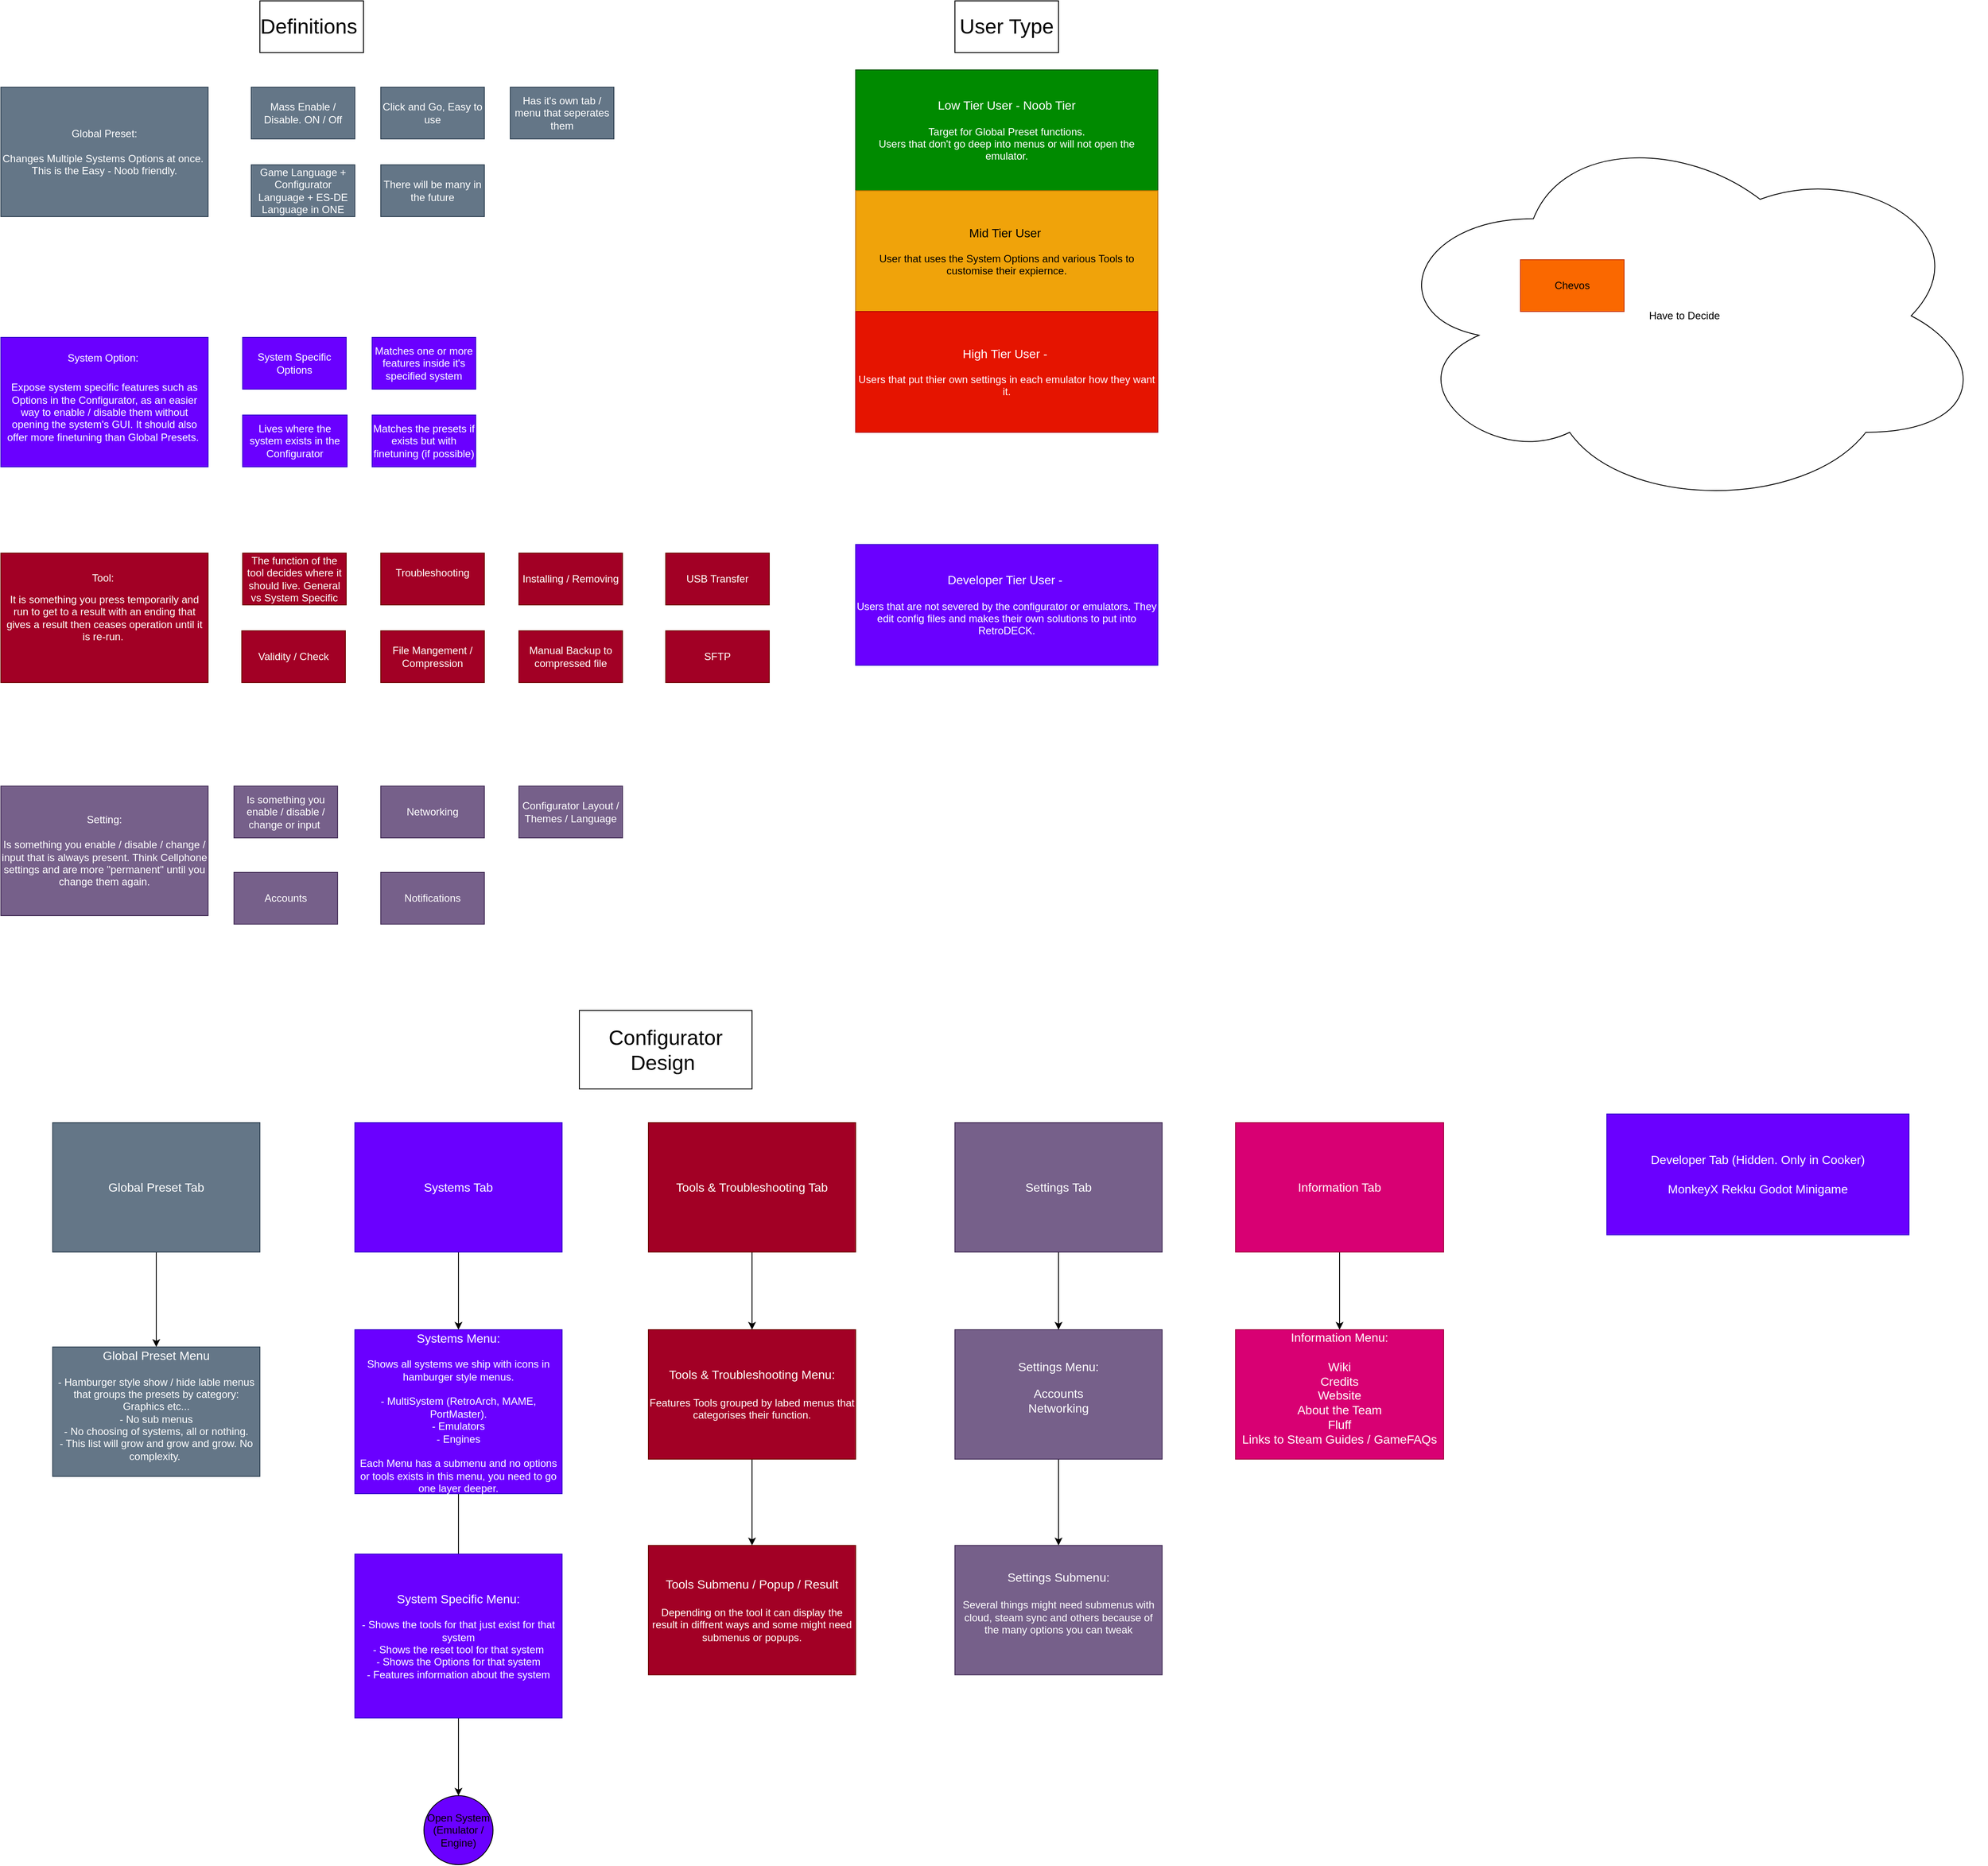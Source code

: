 <mxfile version="24.6.4" type="device">
  <diagram name="Sida-1" id="gSIfw9zQXfcrWEp0lnWM">
    <mxGraphModel dx="1917" dy="934" grid="1" gridSize="10" guides="1" tooltips="1" connect="1" arrows="1" fold="1" page="1" pageScale="1" pageWidth="827" pageHeight="1169" math="0" shadow="0">
      <root>
        <mxCell id="0" />
        <mxCell id="1" parent="0" />
        <mxCell id="ixKQAmCTFT261k8UKEWo-1" value="&lt;div tabindex=&quot;0&quot; style=&quot;overflow: hidden; visibility: visible; direction: ltr;&quot; spellcheck=&quot;false&quot; class=&quot;WACEditing EditMode EditingSurfaceBody FireFox WACViewPanel_DisableLegacyKeyCodeAndCharCode usehover&quot; id=&quot;WACViewPanel_ClipboardElement&quot;&gt;&lt;div style=&quot;direction: ltr;&quot; class=&quot;OutlineElement Ltr SCXW191781584 BCX2&quot;&gt;&lt;p style=&quot;vertical-align: baseline; background-color: transparent; color: windowtext; margin: 0px 0px 10.667px; padding-left: 0px; padding-right: 0px;&quot; lang=&quot;EN-US&quot; class=&quot;Paragraph SCXW191781584 BCX2&quot;&gt;&lt;span class=&quot;TextRun SCXW191781584 BCX2&quot; lang=&quot;EN-US&quot; data-contrast=&quot;none&quot; style=&quot;color: rgb(255, 255, 255); font-size: 9pt; font-variant-numeric: normal; font-variant-east-asian: normal; font-variant-alternates: normal; font-variant-position: normal; line-height: 14.029px; font-family: Helvetica, Helvetica_EmbeddedFont, Helvetica_MSFontService, sans-serif;&quot;&gt;&lt;span class=&quot;NormalTextRun SCXW191781584 BCX2&quot;&gt;Tool:&lt;/span&gt;&lt;/span&gt;&lt;span data-ccp-props=&quot;{&amp;quot;201341983&amp;quot;:0,&amp;quot;335551550&amp;quot;:2,&amp;quot;335551620&amp;quot;:2,&amp;quot;335559739&amp;quot;:160,&amp;quot;335559740&amp;quot;:259}&quot; style=&quot;font-size: 9pt; line-height: 14.029px; font-family: &amp;quot;Helvetica&amp;quot;, &amp;quot;Helvetica_EmbeddedFont&amp;quot;, &amp;quot;Helvetica_MSFontService&amp;quot;, sans-serif; color: rgb(255, 255, 255);&quot; class=&quot;EOP SCXW191781584 BCX2&quot;&gt;&amp;nbsp;&lt;/span&gt;&lt;/p&gt;&lt;/div&gt;&lt;div style=&quot;direction: ltr;&quot; class=&quot;OutlineElement Ltr SCXW191781584 BCX2&quot;&gt;&lt;p style=&quot;vertical-align: baseline; color: rgb(245, 245, 245); margin: 0px; padding-left: 0px; padding-right: 0px;&quot; lang=&quot;EN-US&quot; class=&quot;Paragraph SCXW191781584 BCX2&quot;&gt;&lt;span class=&quot;TextRun SCXW191781584 BCX2&quot; lang=&quot;EN-US&quot; data-contrast=&quot;none&quot; style=&quot;color: rgb(255, 255, 255); font-size: 9pt; font-variant-numeric: normal; font-variant-east-asian: normal; font-variant-alternates: normal; font-variant-position: normal; line-height: 14.029px; font-family: Helvetica, Helvetica_EmbeddedFont, Helvetica_MSFontService, sans-serif;&quot;&gt;&lt;span class=&quot;NormalTextRun SCXW191781584 BCX2&quot;&gt;It is something you press temporarily and run to get to a result with an ending that gives &lt;/span&gt;&lt;span class=&quot;NormalTextRun Highlight SCXW191781584 BCX2&quot;&gt;a&lt;/span&gt;&lt;span class=&quot;NormalTextRun SCXW191781584 BCX2&quot;&gt; result then ceases operation until it is re-run.&lt;/span&gt;&lt;/span&gt;&lt;span data-ccp-props=&quot;{&amp;quot;134233117&amp;quot;:false,&amp;quot;134233118&amp;quot;:false,&amp;quot;201341983&amp;quot;:0,&amp;quot;335551550&amp;quot;:2,&amp;quot;335551620&amp;quot;:2,&amp;quot;335557856&amp;quot;:1973531,&amp;quot;335559738&amp;quot;:0,&amp;quot;335559739&amp;quot;:0,&amp;quot;335559740&amp;quot;:259}&quot; style=&quot;font-size: 9pt; line-height: 14.029px; font-family: &amp;quot;Helvetica&amp;quot;, &amp;quot;Helvetica_EmbeddedFont&amp;quot;, &amp;quot;Helvetica_MSFontService&amp;quot;, sans-serif; color: rgb(255, 255, 255);&quot; class=&quot;EOP SCXW191781584 BCX2&quot;&gt;&amp;nbsp;&lt;/span&gt;&lt;/p&gt;&lt;/div&gt;&lt;div style=&quot;direction: ltr;&quot; class=&quot;OutlineElement Ltr SCXW191781584 BCX2&quot;&gt;&lt;p style=&quot;vertical-align: baseline; background-color: transparent; color: windowtext; text-align: left; margin: 0px 0px 10.667px; padding-left: 0px; padding-right: 0px;&quot; lang=&quot;EN-US&quot; class=&quot;Paragraph SCXW191781584 BCX2&quot;&gt;&lt;span class=&quot;TextRun SCXW191781584 BCX2&quot; lang=&quot;EN-US&quot; data-contrast=&quot;none&quot; style=&quot;color: rgb(255, 255, 255); font-size: 9pt; font-variant-numeric: normal; font-variant-east-asian: normal; font-variant-alternates: normal; font-variant-position: normal; line-height: 14.029px; font-family: Helvetica, Helvetica_EmbeddedFont, Helvetica_MSFontService, sans-serif;&quot;&gt;&lt;span class=&quot;NormalTextRun SCXW191781584 BCX2&quot;&gt;&lt;/span&gt;&lt;/span&gt;&lt;span data-ccp-props=&quot;{&amp;quot;201341983&amp;quot;:0,&amp;quot;335559739&amp;quot;:160,&amp;quot;335559740&amp;quot;:259}&quot; style=&quot;font-size: 9pt; line-height: 14.029px; font-family: &amp;quot;Helvetica&amp;quot;, &amp;quot;Helvetica_EmbeddedFont&amp;quot;, &amp;quot;Helvetica_MSFontService&amp;quot;, sans-serif; color: rgb(255, 255, 255);&quot; class=&quot;EOP SCXW191781584 BCX2&quot;&gt;&amp;nbsp;&lt;/span&gt;&lt;/p&gt;&lt;/div&gt;&lt;/div&gt;" style="rounded=0;whiteSpace=wrap;html=1;fillColor=#a20025;fontColor=#ffffff;strokeColor=#6F0000;" parent="1" vertex="1">
          <mxGeometry x="40" y="650" width="240" height="150" as="geometry" />
        </mxCell>
        <mxCell id="ixKQAmCTFT261k8UKEWo-2" value="Global Preset:&lt;div&gt;&lt;br&gt;&lt;div&gt;Changes Multiple Systems Options at once.&amp;nbsp;&lt;br&gt;This is the Easy - Noob friendly.&lt;/div&gt;&lt;/div&gt;" style="rounded=0;whiteSpace=wrap;html=1;fillColor=#647687;fontColor=#ffffff;strokeColor=#314354;" parent="1" vertex="1">
          <mxGeometry x="40" y="110" width="240" height="150" as="geometry" />
        </mxCell>
        <mxCell id="ixKQAmCTFT261k8UKEWo-3" value="Setting:&lt;div&gt;&lt;br&gt;&lt;div&gt;&lt;div&gt;Is something you enable / disable / change / input that is always present. Think Cellphone settings and are more &quot;permanent&quot; until you change them again.&lt;br&gt;&lt;/div&gt;&lt;/div&gt;&lt;/div&gt;" style="rounded=0;whiteSpace=wrap;html=1;fillColor=#76608a;strokeColor=#432D57;fontColor=#ffffff;" parent="1" vertex="1">
          <mxGeometry x="40" y="920" width="240" height="150" as="geometry" />
        </mxCell>
        <mxCell id="ixKQAmCTFT261k8UKEWo-4" value="&lt;div&gt;&lt;div&gt;&lt;div tabindex=&quot;0&quot; style=&quot;overflow: hidden; visibility: visible; direction: ltr;&quot; spellcheck=&quot;false&quot; class=&quot;WACEditing EditMode EditingSurfaceBody FireFox WACViewPanel_DisableLegacyKeyCodeAndCharCode usehover&quot; id=&quot;WACViewPanel_ClipboardElement&quot;&gt;&lt;div style=&quot;direction: ltr;&quot; class=&quot;OutlineElement Ltr SCXW10924750 BCX2&quot;&gt;&lt;p style=&quot;vertical-align: baseline; color: rgb(245, 245, 245); margin: 0px; padding-left: 0px; padding-right: 0px;&quot; lang=&quot;EN-US&quot; class=&quot;Paragraph SCXW10924750 BCX2&quot;&gt;&lt;span class=&quot;TextRun SCXW10924750 BCX2&quot; lang=&quot;EN-US&quot; data-contrast=&quot;none&quot; style=&quot;color: rgb(255, 255, 255); font-size: 9pt; font-variant-numeric: normal; font-variant-east-asian: normal; font-variant-alternates: normal; font-variant-position: normal; line-height: 14.029px; font-family: Helvetica, Helvetica_EmbeddedFont, Helvetica_MSFontService, sans-serif;&quot;&gt;&lt;span style=&quot;&quot; class=&quot;NormalTextRun SCXW10924750 BCX2&quot;&gt;System Option:&lt;/span&gt;&lt;/span&gt;&lt;span data-ccp-props=&quot;{&amp;quot;134233117&amp;quot;:false,&amp;quot;134233118&amp;quot;:false,&amp;quot;201341983&amp;quot;:0,&amp;quot;335551550&amp;quot;:0,&amp;quot;335551620&amp;quot;:0,&amp;quot;335557856&amp;quot;:1973531,&amp;quot;335559738&amp;quot;:0,&amp;quot;335559739&amp;quot;:0,&amp;quot;335559740&amp;quot;:259}&quot; style=&quot;font-size: 9pt; line-height: 14.029px; font-family: Helvetica, Helvetica_EmbeddedFont, Helvetica_MSFontService, sans-serif; color: rgb(255, 255, 255);&quot; class=&quot;EOP SCXW10924750 BCX2&quot;&gt;&amp;nbsp;&lt;/span&gt;&lt;/p&gt;&lt;/div&gt;&lt;div style=&quot;direction: ltr;&quot; class=&quot;OutlineElement Ltr SCXW10924750 BCX2&quot;&gt;&lt;p style=&quot;vertical-align: baseline; color: rgb(245, 245, 245); margin: 0px; padding-left: 0px; padding-right: 0px;&quot; lang=&quot;EN-US&quot; class=&quot;Paragraph SCXW10924750 BCX2&quot;&gt;&lt;span class=&quot;TextRun SCXW10924750 BCX2&quot; lang=&quot;EN-US&quot; style=&quot;font-size: 11pt; line-height: 19.425px; font-family: Calibri, &amp;quot;Calibri_EmbeddedFont&amp;quot;, &amp;quot;Calibri_MSFontService&amp;quot;, sans-serif;&quot; data-contrast=&quot;auto&quot;&gt;&lt;span class=&quot;NormalTextRun SCXW10924750 BCX2&quot;&gt;&lt;/span&gt;&lt;/span&gt;&lt;span data-ccp-props=&quot;{&amp;quot;134233117&amp;quot;:false,&amp;quot;134233118&amp;quot;:false,&amp;quot;201341983&amp;quot;:0,&amp;quot;335551550&amp;quot;:0,&amp;quot;335551620&amp;quot;:0,&amp;quot;335557856&amp;quot;:1973531,&amp;quot;335559738&amp;quot;:0,&amp;quot;335559739&amp;quot;:0,&amp;quot;335559740&amp;quot;:259}&quot; style=&quot;font-size: 11pt; line-height: 19.425px; font-family: Calibri, &amp;quot;Calibri_EmbeddedFont&amp;quot;, &amp;quot;Calibri_MSFontService&amp;quot;, sans-serif;&quot; class=&quot;EOP SCXW10924750 BCX2&quot;&gt;&amp;nbsp;&lt;/span&gt;&lt;/p&gt;&lt;/div&gt;&lt;div style=&quot;direction: ltr;&quot; class=&quot;OutlineElement Ltr SCXW10924750 BCX2&quot;&gt;&lt;p style=&quot;vertical-align: baseline; background-color: transparent; color: windowtext; margin: 0px 0px 10.667px; padding-left: 0px; padding-right: 0px;&quot; lang=&quot;EN-US&quot; class=&quot;Paragraph SCXW10924750 BCX2&quot;&gt;&lt;span class=&quot;TextRun SCXW10924750 BCX2&quot; lang=&quot;EN-US&quot; data-contrast=&quot;none&quot; style=&quot;color: rgb(255, 255, 255); font-size: 9pt; font-variant-numeric: normal; font-variant-east-asian: normal; font-variant-alternates: normal; font-variant-position: normal; line-height: 14.029px; font-family: Helvetica, Helvetica_EmbeddedFont, Helvetica_MSFontService, sans-serif;&quot;&gt;&lt;span class=&quot;NormalTextRun SCXW10924750 BCX2&quot;&gt;Expose system specific features such as Options in the Configurator, as&amp;nbsp;an&amp;nbsp;easier way to enable / disable them without opening the system&#39;s GUI. &lt;/span&gt;&lt;span class=&quot;NormalTextRun SCXW10924750 BCX2&quot;&gt;It should&lt;/span&gt;&lt;span class=&quot;NormalTextRun SCXW10924750 BCX2&quot;&gt; also offer more finetuning than Global Presets.&lt;/span&gt;&lt;/span&gt;&lt;span data-ccp-props=&quot;{&amp;quot;201341983&amp;quot;:0,&amp;quot;335559739&amp;quot;:160,&amp;quot;335559740&amp;quot;:259}&quot; style=&quot;font-size: 9pt; line-height: 14.029px; font-family: Helvetica, Helvetica_EmbeddedFont, Helvetica_MSFontService, sans-serif; color: rgb(255, 255, 255);&quot; class=&quot;EOP SCXW10924750 BCX2&quot;&gt;&amp;nbsp;&lt;/span&gt;&lt;/p&gt;&lt;/div&gt;&lt;/div&gt;&lt;/div&gt;&lt;/div&gt;" style="rounded=0;whiteSpace=wrap;html=1;fillColor=#6a00ff;fontColor=#ffffff;strokeColor=#3700CC;align=center;" parent="1" vertex="1">
          <mxGeometry x="40" y="400" width="240" height="150" as="geometry" />
        </mxCell>
        <mxCell id="ixKQAmCTFT261k8UKEWo-8" value="Mass Enable / Disable. ON / Off" style="rounded=0;whiteSpace=wrap;html=1;fillColor=#647687;fontColor=#ffffff;strokeColor=#314354;" parent="1" vertex="1">
          <mxGeometry x="330" y="110" width="120" height="60" as="geometry" />
        </mxCell>
        <mxCell id="ixKQAmCTFT261k8UKEWo-9" value="Click and Go, Easy to use" style="rounded=0;whiteSpace=wrap;html=1;fillColor=#647687;fontColor=#ffffff;strokeColor=#314354;" parent="1" vertex="1">
          <mxGeometry x="480" y="110" width="120" height="60" as="geometry" />
        </mxCell>
        <mxCell id="ixKQAmCTFT261k8UKEWo-13" value="Troubleshooting&lt;div&gt;&lt;br&gt;&lt;/div&gt;" style="rounded=0;whiteSpace=wrap;html=1;fillColor=#a20025;fontColor=#ffffff;strokeColor=#6F0000;" parent="1" vertex="1">
          <mxGeometry x="480" y="650" width="120" height="60" as="geometry" />
        </mxCell>
        <mxCell id="ixKQAmCTFT261k8UKEWo-14" value="&lt;div&gt;Installing / Removing&lt;/div&gt;" style="rounded=0;whiteSpace=wrap;html=1;fillColor=#a20025;fontColor=#ffffff;strokeColor=#6F0000;" parent="1" vertex="1">
          <mxGeometry x="640" y="650" width="120" height="60" as="geometry" />
        </mxCell>
        <mxCell id="ixKQAmCTFT261k8UKEWo-15" value="&lt;div&gt;Validity / Check&lt;/div&gt;" style="rounded=0;whiteSpace=wrap;html=1;fillColor=#a20025;fontColor=#ffffff;strokeColor=#6F0000;" parent="1" vertex="1">
          <mxGeometry x="319" y="740" width="120" height="60" as="geometry" />
        </mxCell>
        <mxCell id="ixKQAmCTFT261k8UKEWo-16" value="&lt;div&gt;Configurator Layout / Themes / Language&lt;/div&gt;" style="rounded=0;whiteSpace=wrap;html=1;fillColor=#76608a;strokeColor=#432D57;fontColor=#ffffff;" parent="1" vertex="1">
          <mxGeometry x="640" y="920" width="120" height="60" as="geometry" />
        </mxCell>
        <mxCell id="ixKQAmCTFT261k8UKEWo-17" value="&lt;div&gt;Accounts&lt;/div&gt;" style="rounded=0;whiteSpace=wrap;html=1;fillColor=#76608a;strokeColor=#432D57;fontColor=#ffffff;" parent="1" vertex="1">
          <mxGeometry x="310" y="1020" width="120" height="60" as="geometry" />
        </mxCell>
        <mxCell id="ixKQAmCTFT261k8UKEWo-18" value="&lt;div&gt;Networking&lt;/div&gt;" style="rounded=0;whiteSpace=wrap;html=1;fillColor=#76608a;strokeColor=#432D57;fontColor=#ffffff;" parent="1" vertex="1">
          <mxGeometry x="480" y="920" width="120" height="60" as="geometry" />
        </mxCell>
        <mxCell id="ixKQAmCTFT261k8UKEWo-19" value="Has it&#39;s own tab / menu that seperates them" style="rounded=0;whiteSpace=wrap;html=1;fillColor=#647687;fontColor=#ffffff;strokeColor=#314354;" parent="1" vertex="1">
          <mxGeometry x="630" y="110" width="120" height="60" as="geometry" />
        </mxCell>
        <mxCell id="ixKQAmCTFT261k8UKEWo-20" value="The function of the tool decides where it should live. General vs System Specific" style="rounded=0;whiteSpace=wrap;html=1;fillColor=#a20025;fontColor=#ffffff;strokeColor=#6F0000;" parent="1" vertex="1">
          <mxGeometry x="320" y="650" width="120" height="60" as="geometry" />
        </mxCell>
        <mxCell id="ixKQAmCTFT261k8UKEWo-21" value="Matches the presets if exists but with finetuning (if possible)" style="rounded=0;whiteSpace=wrap;html=1;fillColor=#6a00ff;fontColor=#ffffff;strokeColor=#3700CC;" parent="1" vertex="1">
          <mxGeometry x="470" y="490" width="120" height="60" as="geometry" />
        </mxCell>
        <mxCell id="ixKQAmCTFT261k8UKEWo-22" value="Lives where the system exists in the Configurator" style="rounded=0;whiteSpace=wrap;html=1;fillColor=#6a00ff;fontColor=#ffffff;strokeColor=#3700CC;" parent="1" vertex="1">
          <mxGeometry x="320" y="490" width="121" height="60" as="geometry" />
        </mxCell>
        <mxCell id="ixKQAmCTFT261k8UKEWo-23" value="System Specific Options" style="rounded=0;whiteSpace=wrap;html=1;fillColor=#6a00ff;fontColor=#ffffff;strokeColor=#3700CC;" parent="1" vertex="1">
          <mxGeometry x="320" y="400" width="120" height="60" as="geometry" />
        </mxCell>
        <mxCell id="ixKQAmCTFT261k8UKEWo-24" value="&lt;div&gt;File Mangement / Compression&lt;/div&gt;" style="rounded=0;whiteSpace=wrap;html=1;fillColor=#a20025;fontColor=#ffffff;strokeColor=#6F0000;" parent="1" vertex="1">
          <mxGeometry x="480" y="740" width="120" height="60" as="geometry" />
        </mxCell>
        <mxCell id="ixKQAmCTFT261k8UKEWo-25" value="Notifications" style="rounded=0;whiteSpace=wrap;html=1;fillColor=#76608a;strokeColor=#432D57;fontColor=#ffffff;" parent="1" vertex="1">
          <mxGeometry x="480" y="1020" width="120" height="60" as="geometry" />
        </mxCell>
        <mxCell id="ixKQAmCTFT261k8UKEWo-28" value="&lt;div&gt;Is something you enable / disable / change or input&amp;nbsp;&lt;/div&gt;" style="rounded=0;whiteSpace=wrap;html=1;fillColor=#76608a;strokeColor=#432D57;fontColor=#ffffff;" parent="1" vertex="1">
          <mxGeometry x="310" y="920" width="120" height="60" as="geometry" />
        </mxCell>
        <mxCell id="ixKQAmCTFT261k8UKEWo-33" value="Manual Backup to compressed file" style="rounded=0;whiteSpace=wrap;html=1;fillColor=#a20025;fontColor=#ffffff;strokeColor=#6F0000;" parent="1" vertex="1">
          <mxGeometry x="640" y="740" width="120" height="60" as="geometry" />
        </mxCell>
        <mxCell id="ixKQAmCTFT261k8UKEWo-37" value="Matches one or more features inside it&#39;s specified system" style="rounded=0;whiteSpace=wrap;html=1;fillColor=#6a00ff;fontColor=#ffffff;strokeColor=#3700CC;" parent="1" vertex="1">
          <mxGeometry x="470" y="400" width="120" height="60" as="geometry" />
        </mxCell>
        <mxCell id="OeQAsLI4CRxNG_kXlPez-3" value="&lt;font style=&quot;font-size: 14px;&quot;&gt;Low Tier User - Noob Tier&lt;/font&gt;&lt;div&gt;&lt;br&gt;&lt;/div&gt;&lt;div&gt;Target for Global Preset functions.&lt;br&gt;Users that don&#39;t go deep into menus or will not open the emulator.&lt;/div&gt;" style="rounded=0;whiteSpace=wrap;html=1;fillColor=#008a00;fontColor=#ffffff;strokeColor=#005700;" parent="1" vertex="1">
          <mxGeometry x="1030" y="90" width="350" height="140" as="geometry" />
        </mxCell>
        <mxCell id="OeQAsLI4CRxNG_kXlPez-4" value="&lt;div&gt;&lt;font style=&quot;font-size: 14px;&quot;&gt;Mid Tier User&amp;nbsp;&lt;/font&gt;&lt;div&gt;&lt;br style=&quot;color: rgb(255, 255, 255);&quot;&gt;&lt;/div&gt;&lt;/div&gt;&lt;div&gt;User that uses the System Options and various Tools to customise their expiernce.&lt;/div&gt;" style="rounded=0;whiteSpace=wrap;html=1;fillColor=#f0a30a;fontColor=#000000;strokeColor=#BD7000;" parent="1" vertex="1">
          <mxGeometry x="1030" y="230" width="350" height="140" as="geometry" />
        </mxCell>
        <mxCell id="OeQAsLI4CRxNG_kXlPez-5" value="&lt;font style=&quot;font-size: 14px;&quot;&gt;High Tier User -&amp;nbsp;&lt;/font&gt;&lt;div&gt;&lt;br&gt;&lt;div&gt;Users that put thier own settings in each emulator how they want it.&lt;/div&gt;&lt;/div&gt;" style="rounded=0;whiteSpace=wrap;html=1;fillColor=#e51400;fontColor=#ffffff;strokeColor=#B20000;" parent="1" vertex="1">
          <mxGeometry x="1030" y="370" width="350" height="140" as="geometry" />
        </mxCell>
        <mxCell id="OeQAsLI4CRxNG_kXlPez-6" value="&lt;font style=&quot;font-size: 14px;&quot;&gt;Developer Tier User -&amp;nbsp;&lt;/font&gt;&lt;div&gt;&lt;br&gt;&lt;div&gt;Users that are not severed by the configurator or emulators. They edit config files and makes their own solutions to put into RetroDECK.&lt;/div&gt;&lt;/div&gt;" style="rounded=0;whiteSpace=wrap;html=1;fillColor=#6a00ff;fontColor=#ffffff;strokeColor=#3700CC;" parent="1" vertex="1">
          <mxGeometry x="1030" y="640" width="350" height="140" as="geometry" />
        </mxCell>
        <mxCell id="OeQAsLI4CRxNG_kXlPez-9" value="&lt;font style=&quot;font-size: 24px;&quot;&gt;Definitions&amp;nbsp;&lt;/font&gt;" style="rounded=0;whiteSpace=wrap;html=1;" parent="1" vertex="1">
          <mxGeometry x="340" y="10" width="120" height="60" as="geometry" />
        </mxCell>
        <mxCell id="OeQAsLI4CRxNG_kXlPez-10" value="&lt;font style=&quot;font-size: 24px;&quot;&gt;User Type&lt;/font&gt;" style="rounded=0;whiteSpace=wrap;html=1;" parent="1" vertex="1">
          <mxGeometry x="1145" y="10" width="120" height="60" as="geometry" />
        </mxCell>
        <mxCell id="OeQAsLI4CRxNG_kXlPez-11" value="&lt;font style=&quot;font-size: 24px;&quot;&gt;Configurator Design&amp;nbsp;&lt;/font&gt;" style="rounded=0;whiteSpace=wrap;html=1;" parent="1" vertex="1">
          <mxGeometry x="710" y="1180" width="200" height="91" as="geometry" />
        </mxCell>
        <mxCell id="OeQAsLI4CRxNG_kXlPez-26" style="edgeStyle=orthogonalEdgeStyle;rounded=0;orthogonalLoop=1;jettySize=auto;html=1;" parent="1" source="OeQAsLI4CRxNG_kXlPez-14" target="OeQAsLI4CRxNG_kXlPez-25" edge="1">
          <mxGeometry relative="1" as="geometry" />
        </mxCell>
        <mxCell id="OeQAsLI4CRxNG_kXlPez-14" value="&lt;font style=&quot;font-size: 14px;&quot;&gt;Global Preset Tab&lt;/font&gt;" style="rounded=0;whiteSpace=wrap;html=1;fillColor=#647687;fontColor=#ffffff;strokeColor=#314354;" parent="1" vertex="1">
          <mxGeometry x="100" y="1310" width="240" height="150" as="geometry" />
        </mxCell>
        <mxCell id="OeQAsLI4CRxNG_kXlPez-20" style="edgeStyle=orthogonalEdgeStyle;rounded=0;orthogonalLoop=1;jettySize=auto;html=1;entryX=0.5;entryY=0;entryDx=0;entryDy=0;" parent="1" source="OeQAsLI4CRxNG_kXlPez-16" target="OeQAsLI4CRxNG_kXlPez-18" edge="1">
          <mxGeometry relative="1" as="geometry" />
        </mxCell>
        <mxCell id="OeQAsLI4CRxNG_kXlPez-16" value="&lt;div&gt;&lt;div&gt;&lt;font style=&quot;font-size: 14px;&quot;&gt;Systems Tab&lt;/font&gt;&lt;/div&gt;&lt;/div&gt;" style="rounded=0;whiteSpace=wrap;html=1;fillColor=#6a00ff;fontColor=#ffffff;strokeColor=#3700CC;" parent="1" vertex="1">
          <mxGeometry x="450" y="1310" width="240" height="150" as="geometry" />
        </mxCell>
        <mxCell id="OeQAsLI4CRxNG_kXlPez-21" style="edgeStyle=orthogonalEdgeStyle;rounded=0;orthogonalLoop=1;jettySize=auto;html=1;" parent="1" source="OeQAsLI4CRxNG_kXlPez-18" edge="1">
          <mxGeometry relative="1" as="geometry">
            <mxPoint x="570.0" y="1850" as="targetPoint" />
          </mxGeometry>
        </mxCell>
        <mxCell id="OeQAsLI4CRxNG_kXlPez-18" value="&lt;div&gt;&lt;div&gt;&lt;font style=&quot;font-size: 14px;&quot;&gt;&lt;br&gt;&lt;/font&gt;&lt;/div&gt;&lt;div&gt;&lt;font style=&quot;font-size: 14px;&quot;&gt;Systems Menu:&lt;/font&gt;&lt;/div&gt;&lt;/div&gt;&lt;div&gt;&lt;br&gt;Shows all systems we ship with icons in hamburger style menus.&lt;/div&gt;&lt;div&gt;&lt;br&gt;&lt;/div&gt;&lt;div&gt;- MultiSystem (RetroArch, MAME, PortMaster).&lt;/div&gt;&lt;div&gt;- Emulators&lt;/div&gt;&lt;div&gt;- Engines&lt;/div&gt;&lt;div&gt;&lt;br&gt;&lt;/div&gt;&lt;div&gt;Each Menu has a submenu and no options or tools exists in this menu, you need to go one layer deeper.&lt;/div&gt;&lt;div&gt;&lt;br&gt;&lt;/div&gt;" style="rounded=0;whiteSpace=wrap;html=1;fillColor=#6a00ff;fontColor=#ffffff;strokeColor=#3700CC;" parent="1" vertex="1">
          <mxGeometry x="450" y="1550" width="240" height="190" as="geometry" />
        </mxCell>
        <mxCell id="OeQAsLI4CRxNG_kXlPez-44" style="edgeStyle=orthogonalEdgeStyle;rounded=0;orthogonalLoop=1;jettySize=auto;html=1;" parent="1" source="OeQAsLI4CRxNG_kXlPez-22" target="OeQAsLI4CRxNG_kXlPez-43" edge="1">
          <mxGeometry relative="1" as="geometry" />
        </mxCell>
        <mxCell id="OeQAsLI4CRxNG_kXlPez-22" value="&lt;div&gt;&lt;div&gt;&lt;font style=&quot;font-size: 14px;&quot;&gt;System Specific Menu:&lt;/font&gt;&lt;/div&gt;&lt;/div&gt;&lt;div&gt;&lt;br&gt;&lt;/div&gt;&lt;div&gt;- Shows the tools for that just exist for that system&lt;/div&gt;&lt;div&gt;- Shows the reset tool for that system&lt;/div&gt;&lt;div&gt;- Shows the Options for that system&lt;/div&gt;&lt;div&gt;- Features information about the system&lt;/div&gt;" style="rounded=0;whiteSpace=wrap;html=1;fillColor=#6a00ff;fontColor=#ffffff;strokeColor=#3700CC;" parent="1" vertex="1">
          <mxGeometry x="450" y="1810" width="240" height="190" as="geometry" />
        </mxCell>
        <mxCell id="OeQAsLI4CRxNG_kXlPez-34" style="edgeStyle=orthogonalEdgeStyle;rounded=0;orthogonalLoop=1;jettySize=auto;html=1;entryX=0.5;entryY=0;entryDx=0;entryDy=0;" parent="1" source="OeQAsLI4CRxNG_kXlPez-24" target="OeQAsLI4CRxNG_kXlPez-29" edge="1">
          <mxGeometry relative="1" as="geometry" />
        </mxCell>
        <mxCell id="OeQAsLI4CRxNG_kXlPez-24" value="&lt;div&gt;&lt;font style=&quot;font-size: 14px;&quot;&gt;Tools &amp;amp; Troubleshooting Tab&lt;/font&gt;&lt;/div&gt;" style="rounded=0;whiteSpace=wrap;html=1;fillColor=#a20025;fontColor=#ffffff;strokeColor=#6F0000;" parent="1" vertex="1">
          <mxGeometry x="790" y="1310" width="240" height="150" as="geometry" />
        </mxCell>
        <mxCell id="OeQAsLI4CRxNG_kXlPez-25" value="&lt;font style=&quot;font-size: 14px;&quot;&gt;Global Preset Menu&lt;/font&gt;&lt;div&gt;&lt;br&gt;&lt;/div&gt;&lt;div&gt;- Hamburger style show / hide lable menus that groups the presets by category: Graphics etc...&lt;/div&gt;&lt;div&gt;- No sub menus&lt;/div&gt;&lt;div&gt;- No choosing of systems, all or nothing.&lt;/div&gt;&lt;div&gt;- This list will grow and grow and grow. No complexity.&amp;nbsp;&lt;/div&gt;&lt;div&gt;&lt;br&gt;&lt;/div&gt;" style="rounded=0;whiteSpace=wrap;html=1;fillColor=#647687;fontColor=#ffffff;strokeColor=#314354;" parent="1" vertex="1">
          <mxGeometry x="100" y="1570" width="240" height="150" as="geometry" />
        </mxCell>
        <mxCell id="OeQAsLI4CRxNG_kXlPez-32" style="edgeStyle=orthogonalEdgeStyle;rounded=0;orthogonalLoop=1;jettySize=auto;html=1;entryX=0.5;entryY=0;entryDx=0;entryDy=0;" parent="1" source="OeQAsLI4CRxNG_kXlPez-29" target="OeQAsLI4CRxNG_kXlPez-31" edge="1">
          <mxGeometry relative="1" as="geometry" />
        </mxCell>
        <mxCell id="OeQAsLI4CRxNG_kXlPez-29" value="&lt;div&gt;&lt;font style=&quot;font-size: 14px;&quot;&gt;Tools &amp;amp; Troubleshooting Menu:&lt;/font&gt;&lt;/div&gt;&lt;div&gt;&lt;font style=&quot;font-size: 14px;&quot;&gt;&lt;br&gt;&lt;/font&gt;&lt;/div&gt;&lt;div&gt;&lt;font style=&quot;font-size: 12px;&quot;&gt;Features Tools grouped by labed menus that categorises their function.&lt;/font&gt;&lt;/div&gt;" style="rounded=0;whiteSpace=wrap;html=1;fillColor=#a20025;fontColor=#ffffff;strokeColor=#6F0000;" parent="1" vertex="1">
          <mxGeometry x="790" y="1550" width="240" height="150" as="geometry" />
        </mxCell>
        <mxCell id="OeQAsLI4CRxNG_kXlPez-31" value="&lt;div&gt;&lt;span style=&quot;font-size: 14px;&quot;&gt;Tools Submenu / Popup / Result&lt;/span&gt;&lt;/div&gt;&lt;div&gt;&lt;span style=&quot;font-size: 14px;&quot;&gt;&lt;br&gt;&lt;/span&gt;&lt;/div&gt;&lt;div&gt;Depending on the tool it can display the result in diffrent ways and some might need submenus or popups.&lt;/div&gt;" style="rounded=0;whiteSpace=wrap;html=1;fillColor=#a20025;fontColor=#ffffff;strokeColor=#6F0000;" parent="1" vertex="1">
          <mxGeometry x="790" y="1800" width="240" height="150" as="geometry" />
        </mxCell>
        <mxCell id="OeQAsLI4CRxNG_kXlPez-45" style="edgeStyle=orthogonalEdgeStyle;rounded=0;orthogonalLoop=1;jettySize=auto;html=1;" parent="1" source="OeQAsLI4CRxNG_kXlPez-36" target="OeQAsLI4CRxNG_kXlPez-42" edge="1">
          <mxGeometry relative="1" as="geometry" />
        </mxCell>
        <mxCell id="OeQAsLI4CRxNG_kXlPez-36" value="&lt;div&gt;&lt;div&gt;&lt;font style=&quot;font-size: 14px;&quot;&gt;Settings Tab&lt;/font&gt;&lt;/div&gt;&lt;/div&gt;" style="rounded=0;whiteSpace=wrap;html=1;fillColor=#76608a;strokeColor=#432D57;fontColor=#ffffff;" parent="1" vertex="1">
          <mxGeometry x="1145" y="1310" width="240" height="150" as="geometry" />
        </mxCell>
        <mxCell id="OeQAsLI4CRxNG_kXlPez-41" style="edgeStyle=orthogonalEdgeStyle;rounded=0;orthogonalLoop=1;jettySize=auto;html=1;" parent="1" source="OeQAsLI4CRxNG_kXlPez-39" target="OeQAsLI4CRxNG_kXlPez-40" edge="1">
          <mxGeometry relative="1" as="geometry" />
        </mxCell>
        <mxCell id="OeQAsLI4CRxNG_kXlPez-39" value="&lt;div&gt;&lt;div&gt;&lt;font style=&quot;font-size: 14px;&quot;&gt;Information Tab&lt;/font&gt;&lt;/div&gt;&lt;/div&gt;" style="rounded=0;whiteSpace=wrap;html=1;fillColor=#d80073;strokeColor=#A50040;fontColor=#ffffff;" parent="1" vertex="1">
          <mxGeometry x="1470" y="1310" width="241" height="150" as="geometry" />
        </mxCell>
        <mxCell id="OeQAsLI4CRxNG_kXlPez-40" value="&lt;div&gt;&lt;div&gt;&lt;font style=&quot;font-size: 14px;&quot;&gt;Information Menu:&lt;/font&gt;&lt;/div&gt;&lt;/div&gt;&lt;div&gt;&lt;font style=&quot;font-size: 14px;&quot;&gt;&lt;br&gt;&lt;/font&gt;&lt;/div&gt;&lt;div&gt;&lt;span style=&quot;font-size: 14px;&quot;&gt;Wiki&lt;/span&gt;&lt;/div&gt;&lt;div&gt;&lt;span style=&quot;font-size: 14px;&quot;&gt;Credits&lt;/span&gt;&lt;/div&gt;&lt;div&gt;&lt;span style=&quot;font-size: 14px;&quot;&gt;Website&lt;/span&gt;&lt;/div&gt;&lt;div&gt;&lt;span style=&quot;font-size: 14px;&quot;&gt;About the Team&lt;/span&gt;&lt;/div&gt;&lt;div&gt;&lt;span style=&quot;font-size: 14px;&quot;&gt;Fluff&lt;/span&gt;&lt;/div&gt;&lt;div&gt;&lt;span style=&quot;font-size: 14px;&quot;&gt;Links to Steam Guides / GameFAQs&lt;/span&gt;&lt;/div&gt;&lt;div&gt;&lt;br&gt;&lt;/div&gt;" style="rounded=0;whiteSpace=wrap;html=1;fillColor=#d80073;strokeColor=#A50040;fontColor=#ffffff;" parent="1" vertex="1">
          <mxGeometry x="1470" y="1550" width="241" height="150" as="geometry" />
        </mxCell>
        <mxCell id="OeQAsLI4CRxNG_kXlPez-55" style="edgeStyle=orthogonalEdgeStyle;rounded=0;orthogonalLoop=1;jettySize=auto;html=1;entryX=0.5;entryY=0;entryDx=0;entryDy=0;" parent="1" source="OeQAsLI4CRxNG_kXlPez-42" target="OeQAsLI4CRxNG_kXlPez-53" edge="1">
          <mxGeometry relative="1" as="geometry" />
        </mxCell>
        <mxCell id="OeQAsLI4CRxNG_kXlPez-42" value="&lt;div&gt;&lt;div&gt;&lt;font style=&quot;font-size: 14px;&quot;&gt;Settings Menu:&lt;/font&gt;&lt;/div&gt;&lt;/div&gt;&lt;div&gt;&lt;br&gt;&lt;/div&gt;&lt;div&gt;&lt;font style=&quot;font-size: 14px;&quot;&gt;Accounts&lt;/font&gt;&lt;/div&gt;&lt;div&gt;&lt;font style=&quot;font-size: 14px;&quot;&gt;Networking&lt;/font&gt;&lt;/div&gt;&lt;div&gt;&lt;font style=&quot;font-size: 14px;&quot;&gt;&lt;br&gt;&lt;/font&gt;&lt;/div&gt;" style="rounded=0;whiteSpace=wrap;html=1;fillColor=#76608a;strokeColor=#432D57;fontColor=#ffffff;" parent="1" vertex="1">
          <mxGeometry x="1145" y="1550" width="240" height="150" as="geometry" />
        </mxCell>
        <mxCell id="OeQAsLI4CRxNG_kXlPez-43" value="Open System (Emulator / Engine)" style="ellipse;whiteSpace=wrap;html=1;aspect=fixed;fillColor=#6A00FF;" parent="1" vertex="1">
          <mxGeometry x="530" y="2090" width="80" height="80" as="geometry" />
        </mxCell>
        <mxCell id="OeQAsLI4CRxNG_kXlPez-46" value="Game Language + Configurator Language + ES-DE Language in ONE" style="rounded=0;whiteSpace=wrap;html=1;fillColor=#647687;fontColor=#ffffff;strokeColor=#314354;" parent="1" vertex="1">
          <mxGeometry x="330" y="200" width="120" height="60" as="geometry" />
        </mxCell>
        <mxCell id="OeQAsLI4CRxNG_kXlPez-47" value="Have to Decide" style="ellipse;shape=cloud;whiteSpace=wrap;html=1;fillColor=none;" parent="1" vertex="1">
          <mxGeometry x="1640" y="150" width="700" height="450" as="geometry" />
        </mxCell>
        <mxCell id="OeQAsLI4CRxNG_kXlPez-48" value="&lt;div&gt;SFTP&lt;/div&gt;" style="rounded=0;whiteSpace=wrap;html=1;fillColor=#a20025;strokeColor=#6F0000;fontColor=#ffffff;" parent="1" vertex="1">
          <mxGeometry x="810" y="740" width="120" height="60" as="geometry" />
        </mxCell>
        <mxCell id="OeQAsLI4CRxNG_kXlPez-49" value="&lt;div&gt;USB Transfer&lt;/div&gt;" style="rounded=0;whiteSpace=wrap;html=1;fillColor=#a20025;strokeColor=#6F0000;fontColor=#ffffff;" parent="1" vertex="1">
          <mxGeometry x="810" y="650" width="120" height="60" as="geometry" />
        </mxCell>
        <mxCell id="OeQAsLI4CRxNG_kXlPez-53" value="&lt;div&gt;&lt;div&gt;&lt;font style=&quot;font-size: 14px;&quot;&gt;Settings Submenu:&lt;/font&gt;&lt;/div&gt;&lt;/div&gt;&lt;div&gt;&lt;font style=&quot;font-size: 14px;&quot;&gt;&lt;br&gt;&lt;/font&gt;&lt;/div&gt;&lt;div&gt;&lt;font style=&quot;font-size: 12px;&quot;&gt;Several things might need submenus with cloud, steam sync and others because of the many options you can tweak&lt;/font&gt;&lt;/div&gt;&lt;div&gt;&lt;font style=&quot;font-size: 14px;&quot;&gt;&lt;br&gt;&lt;/font&gt;&lt;/div&gt;" style="rounded=0;whiteSpace=wrap;html=1;fillColor=#76608a;strokeColor=#432D57;fontColor=#ffffff;" parent="1" vertex="1">
          <mxGeometry x="1145" y="1800" width="240" height="150" as="geometry" />
        </mxCell>
        <mxCell id="JEs1dsopejIUp05Sd-Fs-1" value="There will be many in the future" style="rounded=0;whiteSpace=wrap;html=1;fillColor=#647687;fontColor=#ffffff;strokeColor=#314354;" parent="1" vertex="1">
          <mxGeometry x="480" y="200" width="120" height="60" as="geometry" />
        </mxCell>
        <mxCell id="JEs1dsopejIUp05Sd-Fs-3" value="&lt;div&gt;Chevos&lt;/div&gt;" style="rounded=0;whiteSpace=wrap;html=1;fillColor=#fa6800;strokeColor=#C73500;fontColor=#000000;" parent="1" vertex="1">
          <mxGeometry x="1800" y="310" width="120" height="60" as="geometry" />
        </mxCell>
        <mxCell id="JEs1dsopejIUp05Sd-Fs-4" value="&lt;span style=&quot;font-size: 14px;&quot;&gt;Developer Tab (Hidden. Only in Cooker)&lt;/span&gt;&lt;div&gt;&lt;span style=&quot;font-size: 14px;&quot;&gt;&lt;br&gt;&lt;/span&gt;&lt;/div&gt;&lt;div&gt;&lt;span style=&quot;font-size: 14px;&quot;&gt;MonkeyX Rekku Godot Minigame&lt;/span&gt;&lt;span style=&quot;font-size: 14px;&quot;&gt;&lt;br&gt;&lt;/span&gt;&lt;/div&gt;" style="rounded=0;whiteSpace=wrap;html=1;fillColor=#6a00ff;fontColor=#ffffff;strokeColor=#3700CC;" parent="1" vertex="1">
          <mxGeometry x="1900" y="1300" width="350" height="140" as="geometry" />
        </mxCell>
      </root>
    </mxGraphModel>
  </diagram>
</mxfile>
